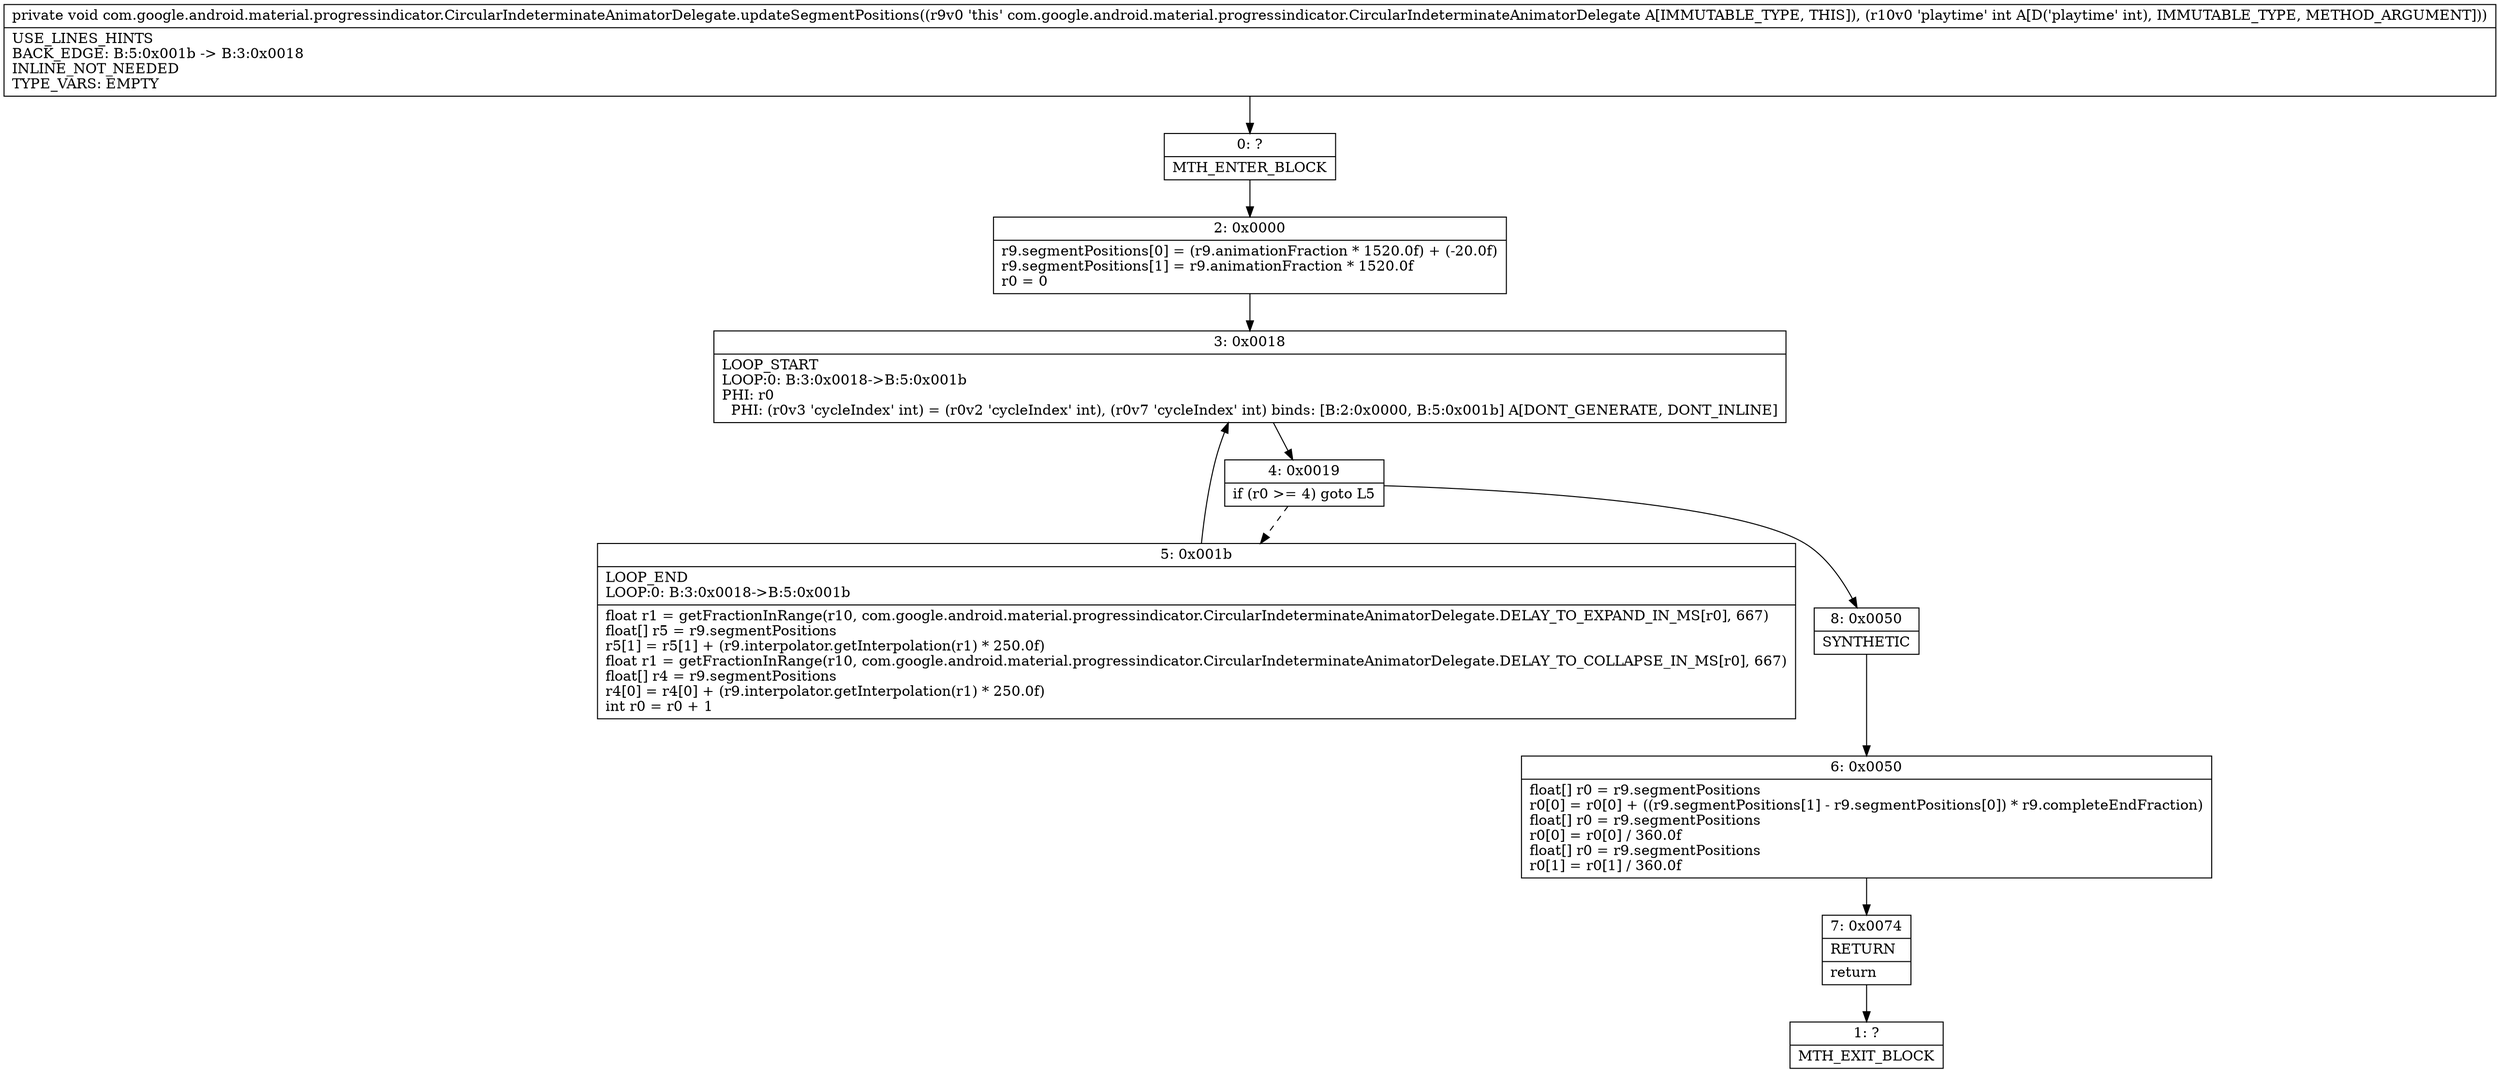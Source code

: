 digraph "CFG forcom.google.android.material.progressindicator.CircularIndeterminateAnimatorDelegate.updateSegmentPositions(I)V" {
Node_0 [shape=record,label="{0\:\ ?|MTH_ENTER_BLOCK\l}"];
Node_2 [shape=record,label="{2\:\ 0x0000|r9.segmentPositions[0] = (r9.animationFraction * 1520.0f) + (\-20.0f)\lr9.segmentPositions[1] = r9.animationFraction * 1520.0f\lr0 = 0\l}"];
Node_3 [shape=record,label="{3\:\ 0x0018|LOOP_START\lLOOP:0: B:3:0x0018\-\>B:5:0x001b\lPHI: r0 \l  PHI: (r0v3 'cycleIndex' int) = (r0v2 'cycleIndex' int), (r0v7 'cycleIndex' int) binds: [B:2:0x0000, B:5:0x001b] A[DONT_GENERATE, DONT_INLINE]\l}"];
Node_4 [shape=record,label="{4\:\ 0x0019|if (r0 \>= 4) goto L5\l}"];
Node_5 [shape=record,label="{5\:\ 0x001b|LOOP_END\lLOOP:0: B:3:0x0018\-\>B:5:0x001b\l|float r1 = getFractionInRange(r10, com.google.android.material.progressindicator.CircularIndeterminateAnimatorDelegate.DELAY_TO_EXPAND_IN_MS[r0], 667)\lfloat[] r5 = r9.segmentPositions\lr5[1] = r5[1] + (r9.interpolator.getInterpolation(r1) * 250.0f)\lfloat r1 = getFractionInRange(r10, com.google.android.material.progressindicator.CircularIndeterminateAnimatorDelegate.DELAY_TO_COLLAPSE_IN_MS[r0], 667)\lfloat[] r4 = r9.segmentPositions\lr4[0] = r4[0] + (r9.interpolator.getInterpolation(r1) * 250.0f)\lint r0 = r0 + 1\l}"];
Node_8 [shape=record,label="{8\:\ 0x0050|SYNTHETIC\l}"];
Node_6 [shape=record,label="{6\:\ 0x0050|float[] r0 = r9.segmentPositions\lr0[0] = r0[0] + ((r9.segmentPositions[1] \- r9.segmentPositions[0]) * r9.completeEndFraction)\lfloat[] r0 = r9.segmentPositions\lr0[0] = r0[0] \/ 360.0f\lfloat[] r0 = r9.segmentPositions\lr0[1] = r0[1] \/ 360.0f\l}"];
Node_7 [shape=record,label="{7\:\ 0x0074|RETURN\l|return\l}"];
Node_1 [shape=record,label="{1\:\ ?|MTH_EXIT_BLOCK\l}"];
MethodNode[shape=record,label="{private void com.google.android.material.progressindicator.CircularIndeterminateAnimatorDelegate.updateSegmentPositions((r9v0 'this' com.google.android.material.progressindicator.CircularIndeterminateAnimatorDelegate A[IMMUTABLE_TYPE, THIS]), (r10v0 'playtime' int A[D('playtime' int), IMMUTABLE_TYPE, METHOD_ARGUMENT]))  | USE_LINES_HINTS\lBACK_EDGE: B:5:0x001b \-\> B:3:0x0018\lINLINE_NOT_NEEDED\lTYPE_VARS: EMPTY\l}"];
MethodNode -> Node_0;Node_0 -> Node_2;
Node_2 -> Node_3;
Node_3 -> Node_4;
Node_4 -> Node_5[style=dashed];
Node_4 -> Node_8;
Node_5 -> Node_3;
Node_8 -> Node_6;
Node_6 -> Node_7;
Node_7 -> Node_1;
}


